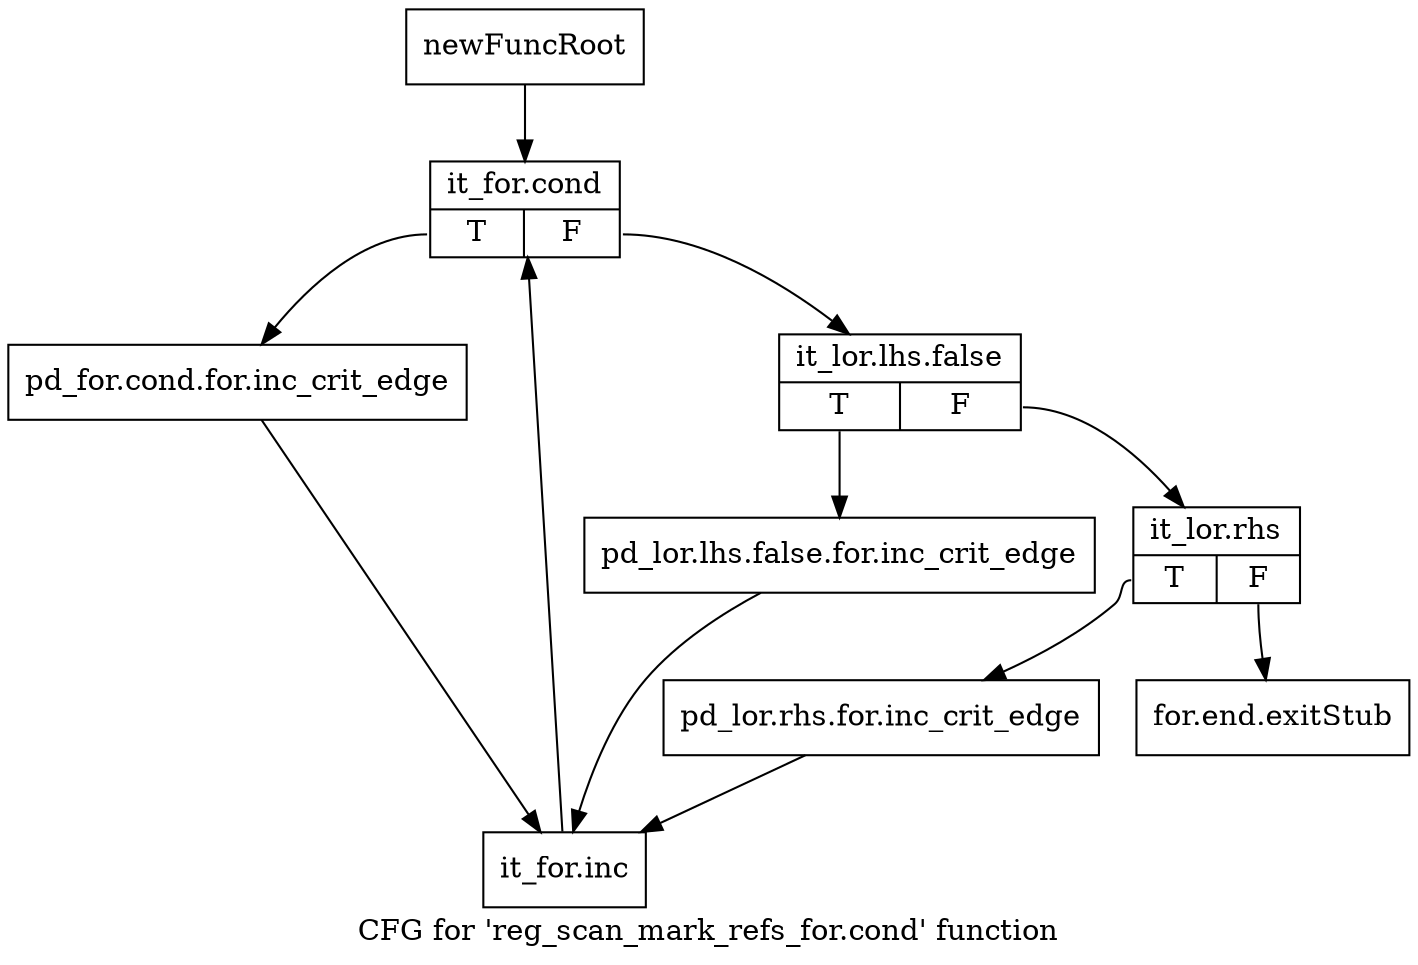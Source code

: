 digraph "CFG for 'reg_scan_mark_refs_for.cond' function" {
	label="CFG for 'reg_scan_mark_refs_for.cond' function";

	Node0xb9b19b0 [shape=record,label="{newFuncRoot}"];
	Node0xb9b19b0 -> Node0xb9b1a50;
	Node0xb9b1a00 [shape=record,label="{for.end.exitStub}"];
	Node0xb9b1a50 [shape=record,label="{it_for.cond|{<s0>T|<s1>F}}"];
	Node0xb9b1a50:s0 -> Node0xb9b1be0;
	Node0xb9b1a50:s1 -> Node0xb9b1aa0;
	Node0xb9b1aa0 [shape=record,label="{it_lor.lhs.false|{<s0>T|<s1>F}}"];
	Node0xb9b1aa0:s0 -> Node0xb9b1b90;
	Node0xb9b1aa0:s1 -> Node0xb9b1af0;
	Node0xb9b1af0 [shape=record,label="{it_lor.rhs|{<s0>T|<s1>F}}"];
	Node0xb9b1af0:s0 -> Node0xb9b1b40;
	Node0xb9b1af0:s1 -> Node0xb9b1a00;
	Node0xb9b1b40 [shape=record,label="{pd_lor.rhs.for.inc_crit_edge}"];
	Node0xb9b1b40 -> Node0xb9b1c30;
	Node0xb9b1b90 [shape=record,label="{pd_lor.lhs.false.for.inc_crit_edge}"];
	Node0xb9b1b90 -> Node0xb9b1c30;
	Node0xb9b1be0 [shape=record,label="{pd_for.cond.for.inc_crit_edge}"];
	Node0xb9b1be0 -> Node0xb9b1c30;
	Node0xb9b1c30 [shape=record,label="{it_for.inc}"];
	Node0xb9b1c30 -> Node0xb9b1a50;
}
